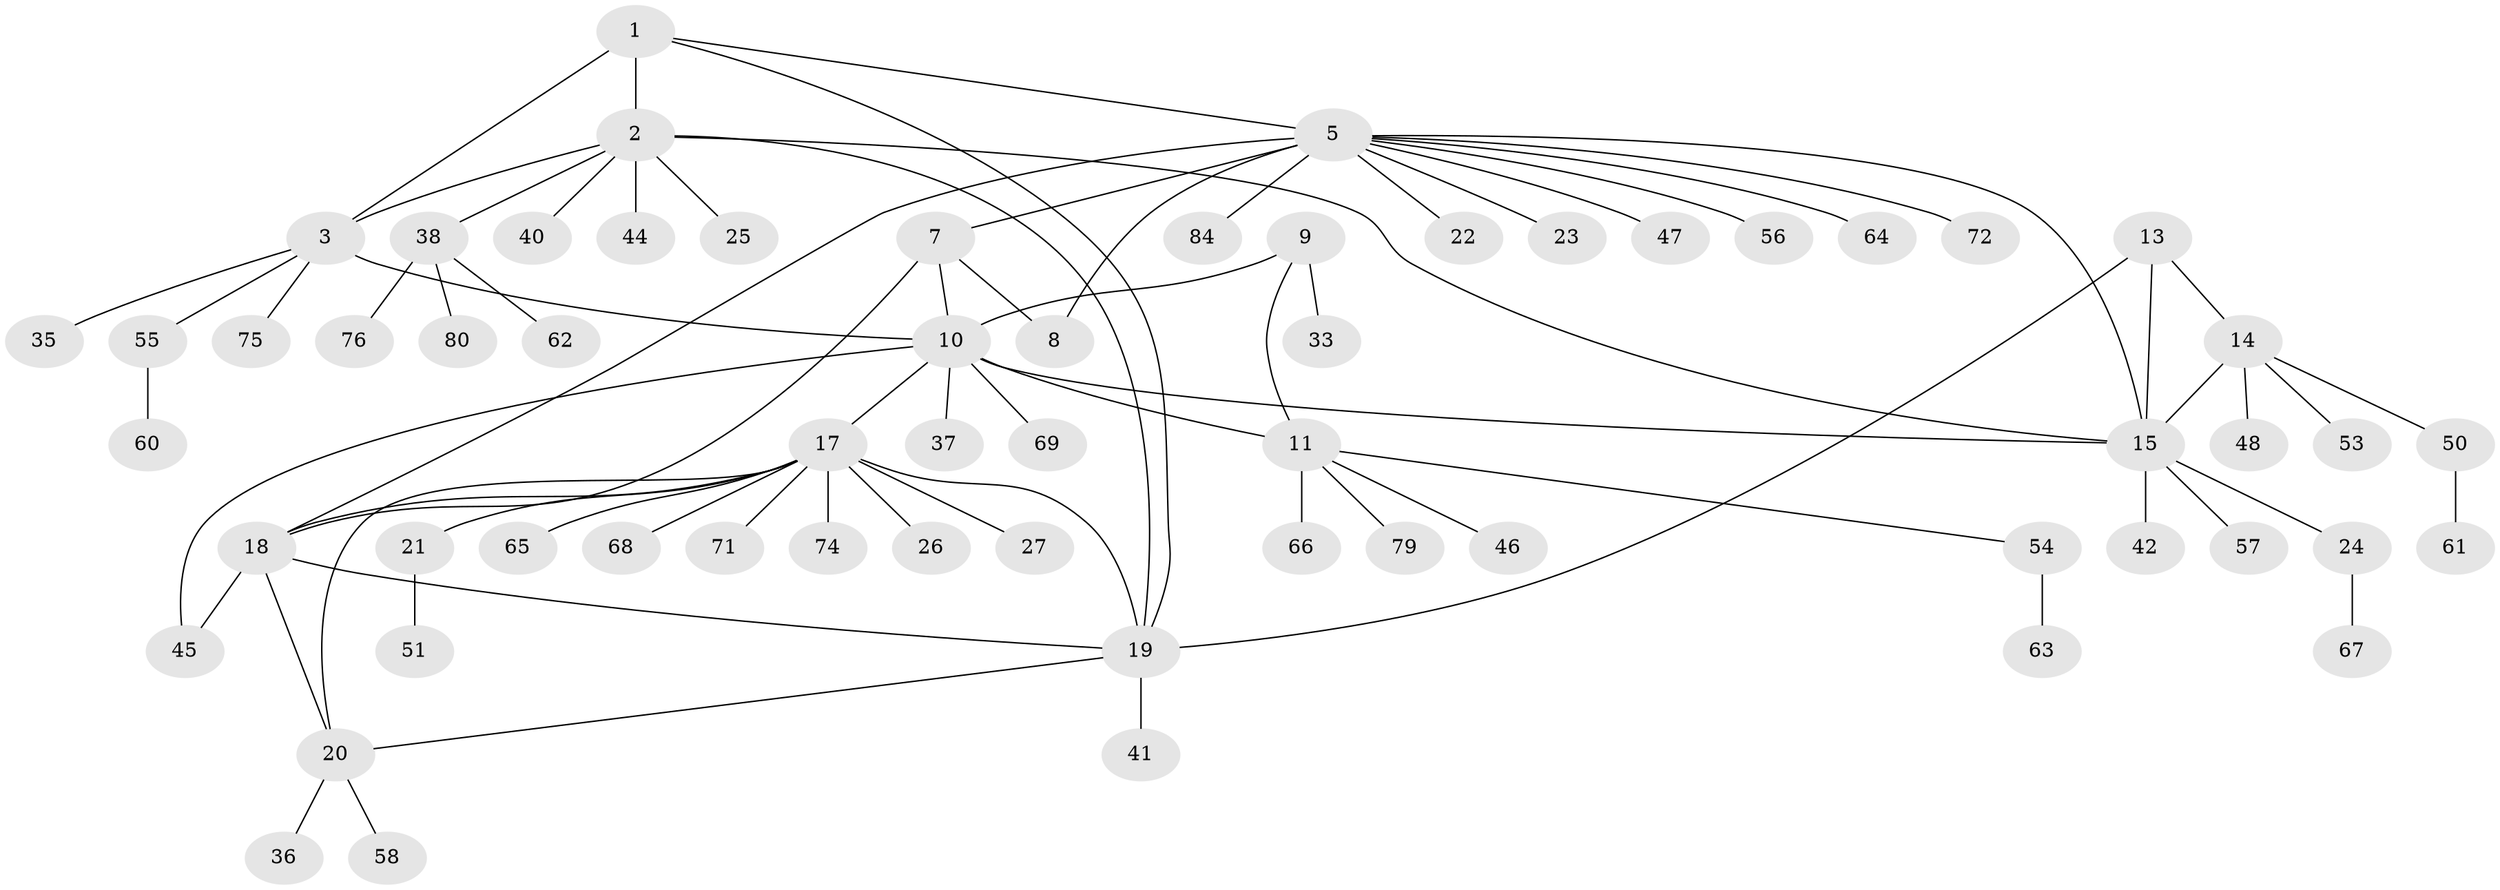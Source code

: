 // original degree distribution, {6: 0.05952380952380952, 8: 0.023809523809523808, 11: 0.011904761904761904, 5: 0.05952380952380952, 4: 0.03571428571428571, 7: 0.047619047619047616, 12: 0.011904761904761904, 2: 0.13095238095238096, 1: 0.5833333333333334, 3: 0.03571428571428571}
// Generated by graph-tools (version 1.1) at 2025/42/03/06/25 10:42:10]
// undirected, 62 vertices, 77 edges
graph export_dot {
graph [start="1"]
  node [color=gray90,style=filled];
  1 [super="+32"];
  2 [super="+4"];
  3 [super="+70"];
  5 [super="+6"];
  7;
  8 [super="+28"];
  9;
  10 [super="+12"];
  11 [super="+77"];
  13 [super="+49"];
  14 [super="+29"];
  15 [super="+16"];
  17 [super="+43"];
  18 [super="+34"];
  19 [super="+31"];
  20 [super="+30"];
  21;
  22;
  23;
  24 [super="+39"];
  25;
  26;
  27;
  33 [super="+78"];
  35;
  36;
  37;
  38 [super="+52"];
  40;
  41;
  42;
  44;
  45;
  46;
  47;
  48;
  50 [super="+59"];
  51;
  53;
  54;
  55 [super="+82"];
  56;
  57;
  58;
  60 [super="+83"];
  61 [super="+81"];
  62;
  63;
  64;
  65 [super="+73"];
  66;
  67;
  68;
  69;
  71;
  72;
  74;
  75;
  76;
  79;
  80;
  84;
  1 -- 2 [weight=2];
  1 -- 3;
  1 -- 5;
  1 -- 19;
  2 -- 3 [weight=2];
  2 -- 38;
  2 -- 44;
  2 -- 40;
  2 -- 25;
  2 -- 19;
  2 -- 15;
  3 -- 10;
  3 -- 35;
  3 -- 55;
  3 -- 75;
  5 -- 7 [weight=2];
  5 -- 8 [weight=2];
  5 -- 15;
  5 -- 22;
  5 -- 23;
  5 -- 56;
  5 -- 72;
  5 -- 84;
  5 -- 64;
  5 -- 47;
  5 -- 18;
  7 -- 8;
  7 -- 18;
  7 -- 10;
  9 -- 10 [weight=2];
  9 -- 11;
  9 -- 33;
  10 -- 11 [weight=2];
  10 -- 17;
  10 -- 45;
  10 -- 69;
  10 -- 37;
  10 -- 15;
  11 -- 46;
  11 -- 54;
  11 -- 66;
  11 -- 79;
  13 -- 14;
  13 -- 15 [weight=2];
  13 -- 19;
  14 -- 15 [weight=2];
  14 -- 48;
  14 -- 50;
  14 -- 53;
  15 -- 24;
  15 -- 42;
  15 -- 57;
  17 -- 18;
  17 -- 19;
  17 -- 20;
  17 -- 21;
  17 -- 26;
  17 -- 27;
  17 -- 65;
  17 -- 68;
  17 -- 71;
  17 -- 74;
  18 -- 19;
  18 -- 20;
  18 -- 45;
  19 -- 20;
  19 -- 41;
  20 -- 36;
  20 -- 58;
  21 -- 51;
  24 -- 67;
  38 -- 62;
  38 -- 80;
  38 -- 76;
  50 -- 61;
  54 -- 63;
  55 -- 60;
}

